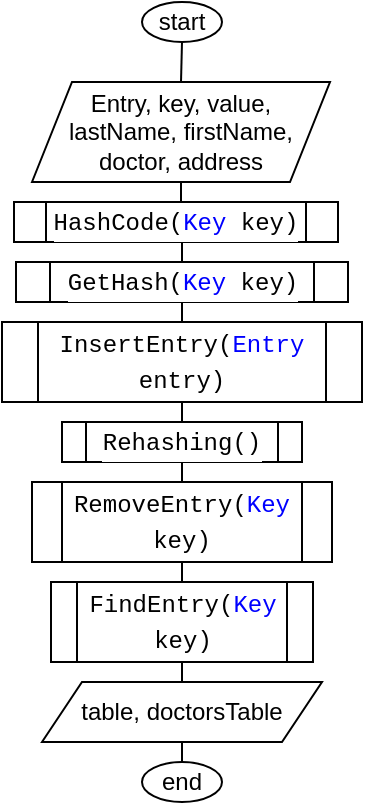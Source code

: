 <mxfile version="14.6.8" type="device"><diagram id="CJVshLZyGInSyyMSrvOA" name="Page-1"><mxGraphModel dx="581" dy="679" grid="1" gridSize="10" guides="1" tooltips="1" connect="1" arrows="1" fold="1" page="1" pageScale="1" pageWidth="827" pageHeight="1169" math="0" shadow="0"><root><mxCell id="0"/><mxCell id="1" parent="0"/><mxCell id="SElfS5e0bVC9mSFhr55g-3" style="edgeStyle=orthogonalEdgeStyle;rounded=0;orthogonalLoop=1;jettySize=auto;html=1;exitX=0.5;exitY=1;exitDx=0;exitDy=0;entryX=0.5;entryY=0;entryDx=0;entryDy=0;endArrow=none;endFill=0;" edge="1" parent="1" source="SElfS5e0bVC9mSFhr55g-1" target="SElfS5e0bVC9mSFhr55g-2"><mxGeometry relative="1" as="geometry"/></mxCell><mxCell id="SElfS5e0bVC9mSFhr55g-1" value="start" style="ellipse;whiteSpace=wrap;html=1;" vertex="1" parent="1"><mxGeometry x="394" y="10" width="40" height="20" as="geometry"/></mxCell><mxCell id="SElfS5e0bVC9mSFhr55g-8" style="edgeStyle=orthogonalEdgeStyle;rounded=0;orthogonalLoop=1;jettySize=auto;html=1;exitX=0.5;exitY=1;exitDx=0;exitDy=0;endArrow=none;endFill=0;" edge="1" parent="1" source="SElfS5e0bVC9mSFhr55g-2" target="SElfS5e0bVC9mSFhr55g-7"><mxGeometry relative="1" as="geometry"/></mxCell><mxCell id="SElfS5e0bVC9mSFhr55g-2" value="Entry, key, value, lastName, firstName,&lt;br&gt;doctor, address" style="shape=parallelogram;perimeter=parallelogramPerimeter;whiteSpace=wrap;html=1;fixedSize=1;" vertex="1" parent="1"><mxGeometry x="339" y="50" width="149" height="50" as="geometry"/></mxCell><mxCell id="SElfS5e0bVC9mSFhr55g-10" style="edgeStyle=orthogonalEdgeStyle;rounded=0;orthogonalLoop=1;jettySize=auto;html=1;exitX=0.5;exitY=1;exitDx=0;exitDy=0;entryX=0.5;entryY=0;entryDx=0;entryDy=0;endArrow=none;endFill=0;" edge="1" parent="1" source="SElfS5e0bVC9mSFhr55g-4" target="SElfS5e0bVC9mSFhr55g-6"><mxGeometry relative="1" as="geometry"/></mxCell><mxCell id="SElfS5e0bVC9mSFhr55g-4" value="&lt;div style=&quot;background-color: rgb(255 , 255 , 255) ; font-family: &amp;#34;menlo&amp;#34; , &amp;#34;monaco&amp;#34; , &amp;#34;courier new&amp;#34; , monospace ; line-height: 18px&quot;&gt;GetHash(&lt;span style=&quot;color: rgb(0 , 0 , 255)&quot;&gt;Key&lt;/span&gt; key)&lt;/div&gt;" style="shape=process;whiteSpace=wrap;html=1;backgroundOutline=1;" vertex="1" parent="1"><mxGeometry x="331" y="140" width="166" height="20" as="geometry"/></mxCell><mxCell id="SElfS5e0bVC9mSFhr55g-13" style="edgeStyle=orthogonalEdgeStyle;rounded=0;orthogonalLoop=1;jettySize=auto;html=1;exitX=0.5;exitY=1;exitDx=0;exitDy=0;endArrow=none;endFill=0;" edge="1" parent="1" source="SElfS5e0bVC9mSFhr55g-5" target="SElfS5e0bVC9mSFhr55g-12"><mxGeometry relative="1" as="geometry"/></mxCell><mxCell id="SElfS5e0bVC9mSFhr55g-5" value="&lt;div style=&quot;background-color: rgb(255 , 255 , 255) ; font-family: &amp;#34;menlo&amp;#34; , &amp;#34;monaco&amp;#34; , &amp;#34;courier new&amp;#34; , monospace ; line-height: 18px&quot;&gt;Rehashing()&lt;/div&gt;" style="shape=process;whiteSpace=wrap;html=1;backgroundOutline=1;" vertex="1" parent="1"><mxGeometry x="354" y="220" width="120" height="20" as="geometry"/></mxCell><mxCell id="SElfS5e0bVC9mSFhr55g-11" style="edgeStyle=orthogonalEdgeStyle;rounded=0;orthogonalLoop=1;jettySize=auto;html=1;exitX=0.5;exitY=1;exitDx=0;exitDy=0;entryX=0.5;entryY=0;entryDx=0;entryDy=0;endArrow=none;endFill=0;" edge="1" parent="1" source="SElfS5e0bVC9mSFhr55g-6" target="SElfS5e0bVC9mSFhr55g-5"><mxGeometry relative="1" as="geometry"/></mxCell><mxCell id="SElfS5e0bVC9mSFhr55g-6" value="&lt;div style=&quot;background-color: rgb(255 , 255 , 255) ; font-family: &amp;#34;menlo&amp;#34; , &amp;#34;monaco&amp;#34; , &amp;#34;courier new&amp;#34; , monospace ; line-height: 18px&quot;&gt;InsertEntry(&lt;span style=&quot;color: rgb(0 , 0 , 255)&quot;&gt;Entry&lt;/span&gt; entry)&lt;/div&gt;" style="shape=process;whiteSpace=wrap;html=1;backgroundOutline=1;" vertex="1" parent="1"><mxGeometry x="324" y="170" width="180" height="40" as="geometry"/></mxCell><mxCell id="SElfS5e0bVC9mSFhr55g-9" style="edgeStyle=orthogonalEdgeStyle;rounded=0;orthogonalLoop=1;jettySize=auto;html=1;exitX=0.5;exitY=1;exitDx=0;exitDy=0;entryX=0.5;entryY=0;entryDx=0;entryDy=0;endArrow=none;endFill=0;" edge="1" parent="1" source="SElfS5e0bVC9mSFhr55g-7" target="SElfS5e0bVC9mSFhr55g-4"><mxGeometry relative="1" as="geometry"/></mxCell><mxCell id="SElfS5e0bVC9mSFhr55g-7" value="&lt;div style=&quot;background-color: rgb(255 , 255 , 255) ; font-family: &amp;#34;menlo&amp;#34; , &amp;#34;monaco&amp;#34; , &amp;#34;courier new&amp;#34; , monospace ; line-height: 18px&quot;&gt;HashCode(&lt;span style=&quot;color: rgb(0 , 0 , 255)&quot;&gt;Key&lt;/span&gt; key)&lt;/div&gt;" style="shape=process;whiteSpace=wrap;html=1;backgroundOutline=1;" vertex="1" parent="1"><mxGeometry x="330" y="110" width="162" height="20" as="geometry"/></mxCell><mxCell id="SElfS5e0bVC9mSFhr55g-15" style="edgeStyle=orthogonalEdgeStyle;rounded=0;orthogonalLoop=1;jettySize=auto;html=1;exitX=0.5;exitY=1;exitDx=0;exitDy=0;entryX=0.5;entryY=0;entryDx=0;entryDy=0;endArrow=none;endFill=0;" edge="1" parent="1" source="SElfS5e0bVC9mSFhr55g-12" target="SElfS5e0bVC9mSFhr55g-14"><mxGeometry relative="1" as="geometry"/></mxCell><mxCell id="SElfS5e0bVC9mSFhr55g-12" value="&lt;div style=&quot;background-color: rgb(255 , 255 , 255) ; font-family: &amp;#34;menlo&amp;#34; , &amp;#34;monaco&amp;#34; , &amp;#34;courier new&amp;#34; , monospace ; line-height: 18px&quot;&gt;RemoveEntry(&lt;span style=&quot;color: rgb(0 , 0 , 255)&quot;&gt;Key&lt;/span&gt; key)&lt;/div&gt;" style="shape=process;whiteSpace=wrap;html=1;backgroundOutline=1;" vertex="1" parent="1"><mxGeometry x="339" y="250" width="150" height="40" as="geometry"/></mxCell><mxCell id="SElfS5e0bVC9mSFhr55g-18" style="edgeStyle=orthogonalEdgeStyle;rounded=0;orthogonalLoop=1;jettySize=auto;html=1;exitX=0.5;exitY=1;exitDx=0;exitDy=0;endArrow=none;endFill=0;" edge="1" parent="1" source="SElfS5e0bVC9mSFhr55g-14" target="SElfS5e0bVC9mSFhr55g-17"><mxGeometry relative="1" as="geometry"/></mxCell><mxCell id="SElfS5e0bVC9mSFhr55g-14" value="&lt;div style=&quot;background-color: rgb(255 , 255 , 255) ; font-family: &amp;#34;menlo&amp;#34; , &amp;#34;monaco&amp;#34; , &amp;#34;courier new&amp;#34; , monospace ; line-height: 18px&quot;&gt;FindEntry(&lt;span style=&quot;color: rgb(0 , 0 , 255)&quot;&gt;Key&lt;/span&gt; key)&lt;/div&gt;" style="shape=process;whiteSpace=wrap;html=1;backgroundOutline=1;" vertex="1" parent="1"><mxGeometry x="348.5" y="300" width="131" height="40" as="geometry"/></mxCell><mxCell id="SElfS5e0bVC9mSFhr55g-16" value="end" style="ellipse;whiteSpace=wrap;html=1;" vertex="1" parent="1"><mxGeometry x="394" y="390" width="40" height="20" as="geometry"/></mxCell><mxCell id="SElfS5e0bVC9mSFhr55g-19" style="edgeStyle=orthogonalEdgeStyle;rounded=0;orthogonalLoop=1;jettySize=auto;html=1;exitX=0.5;exitY=1;exitDx=0;exitDy=0;entryX=0.5;entryY=0;entryDx=0;entryDy=0;endArrow=none;endFill=0;" edge="1" parent="1" source="SElfS5e0bVC9mSFhr55g-17" target="SElfS5e0bVC9mSFhr55g-16"><mxGeometry relative="1" as="geometry"/></mxCell><mxCell id="SElfS5e0bVC9mSFhr55g-17" value="table, doctorsTable" style="shape=parallelogram;perimeter=parallelogramPerimeter;whiteSpace=wrap;html=1;fixedSize=1;" vertex="1" parent="1"><mxGeometry x="344" y="350" width="140" height="30" as="geometry"/></mxCell></root></mxGraphModel></diagram></mxfile>